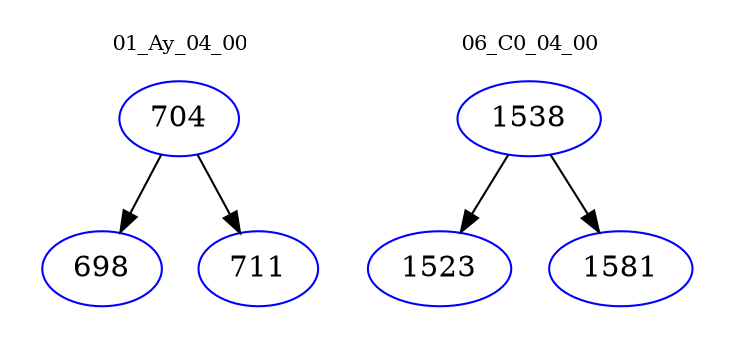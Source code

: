 digraph{
subgraph cluster_0 {
color = white
label = "01_Ay_04_00";
fontsize=10;
T0_704 [label="704", color="blue"]
T0_704 -> T0_698 [color="black"]
T0_698 [label="698", color="blue"]
T0_704 -> T0_711 [color="black"]
T0_711 [label="711", color="blue"]
}
subgraph cluster_1 {
color = white
label = "06_C0_04_00";
fontsize=10;
T1_1538 [label="1538", color="blue"]
T1_1538 -> T1_1523 [color="black"]
T1_1523 [label="1523", color="blue"]
T1_1538 -> T1_1581 [color="black"]
T1_1581 [label="1581", color="blue"]
}
}

